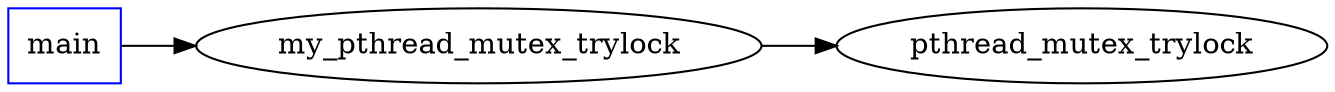digraph functioncalls {
rankdir=LR;

main [shape="box", color=blue];
my_pthread_mutex_trylock [label="my_pthread_mutex_trylock", ];
main -> my_pthread_mutex_trylock;
pthread_mutex_trylock [label="pthread_mutex_trylock", ];
my_pthread_mutex_trylock -> pthread_mutex_trylock;
}
